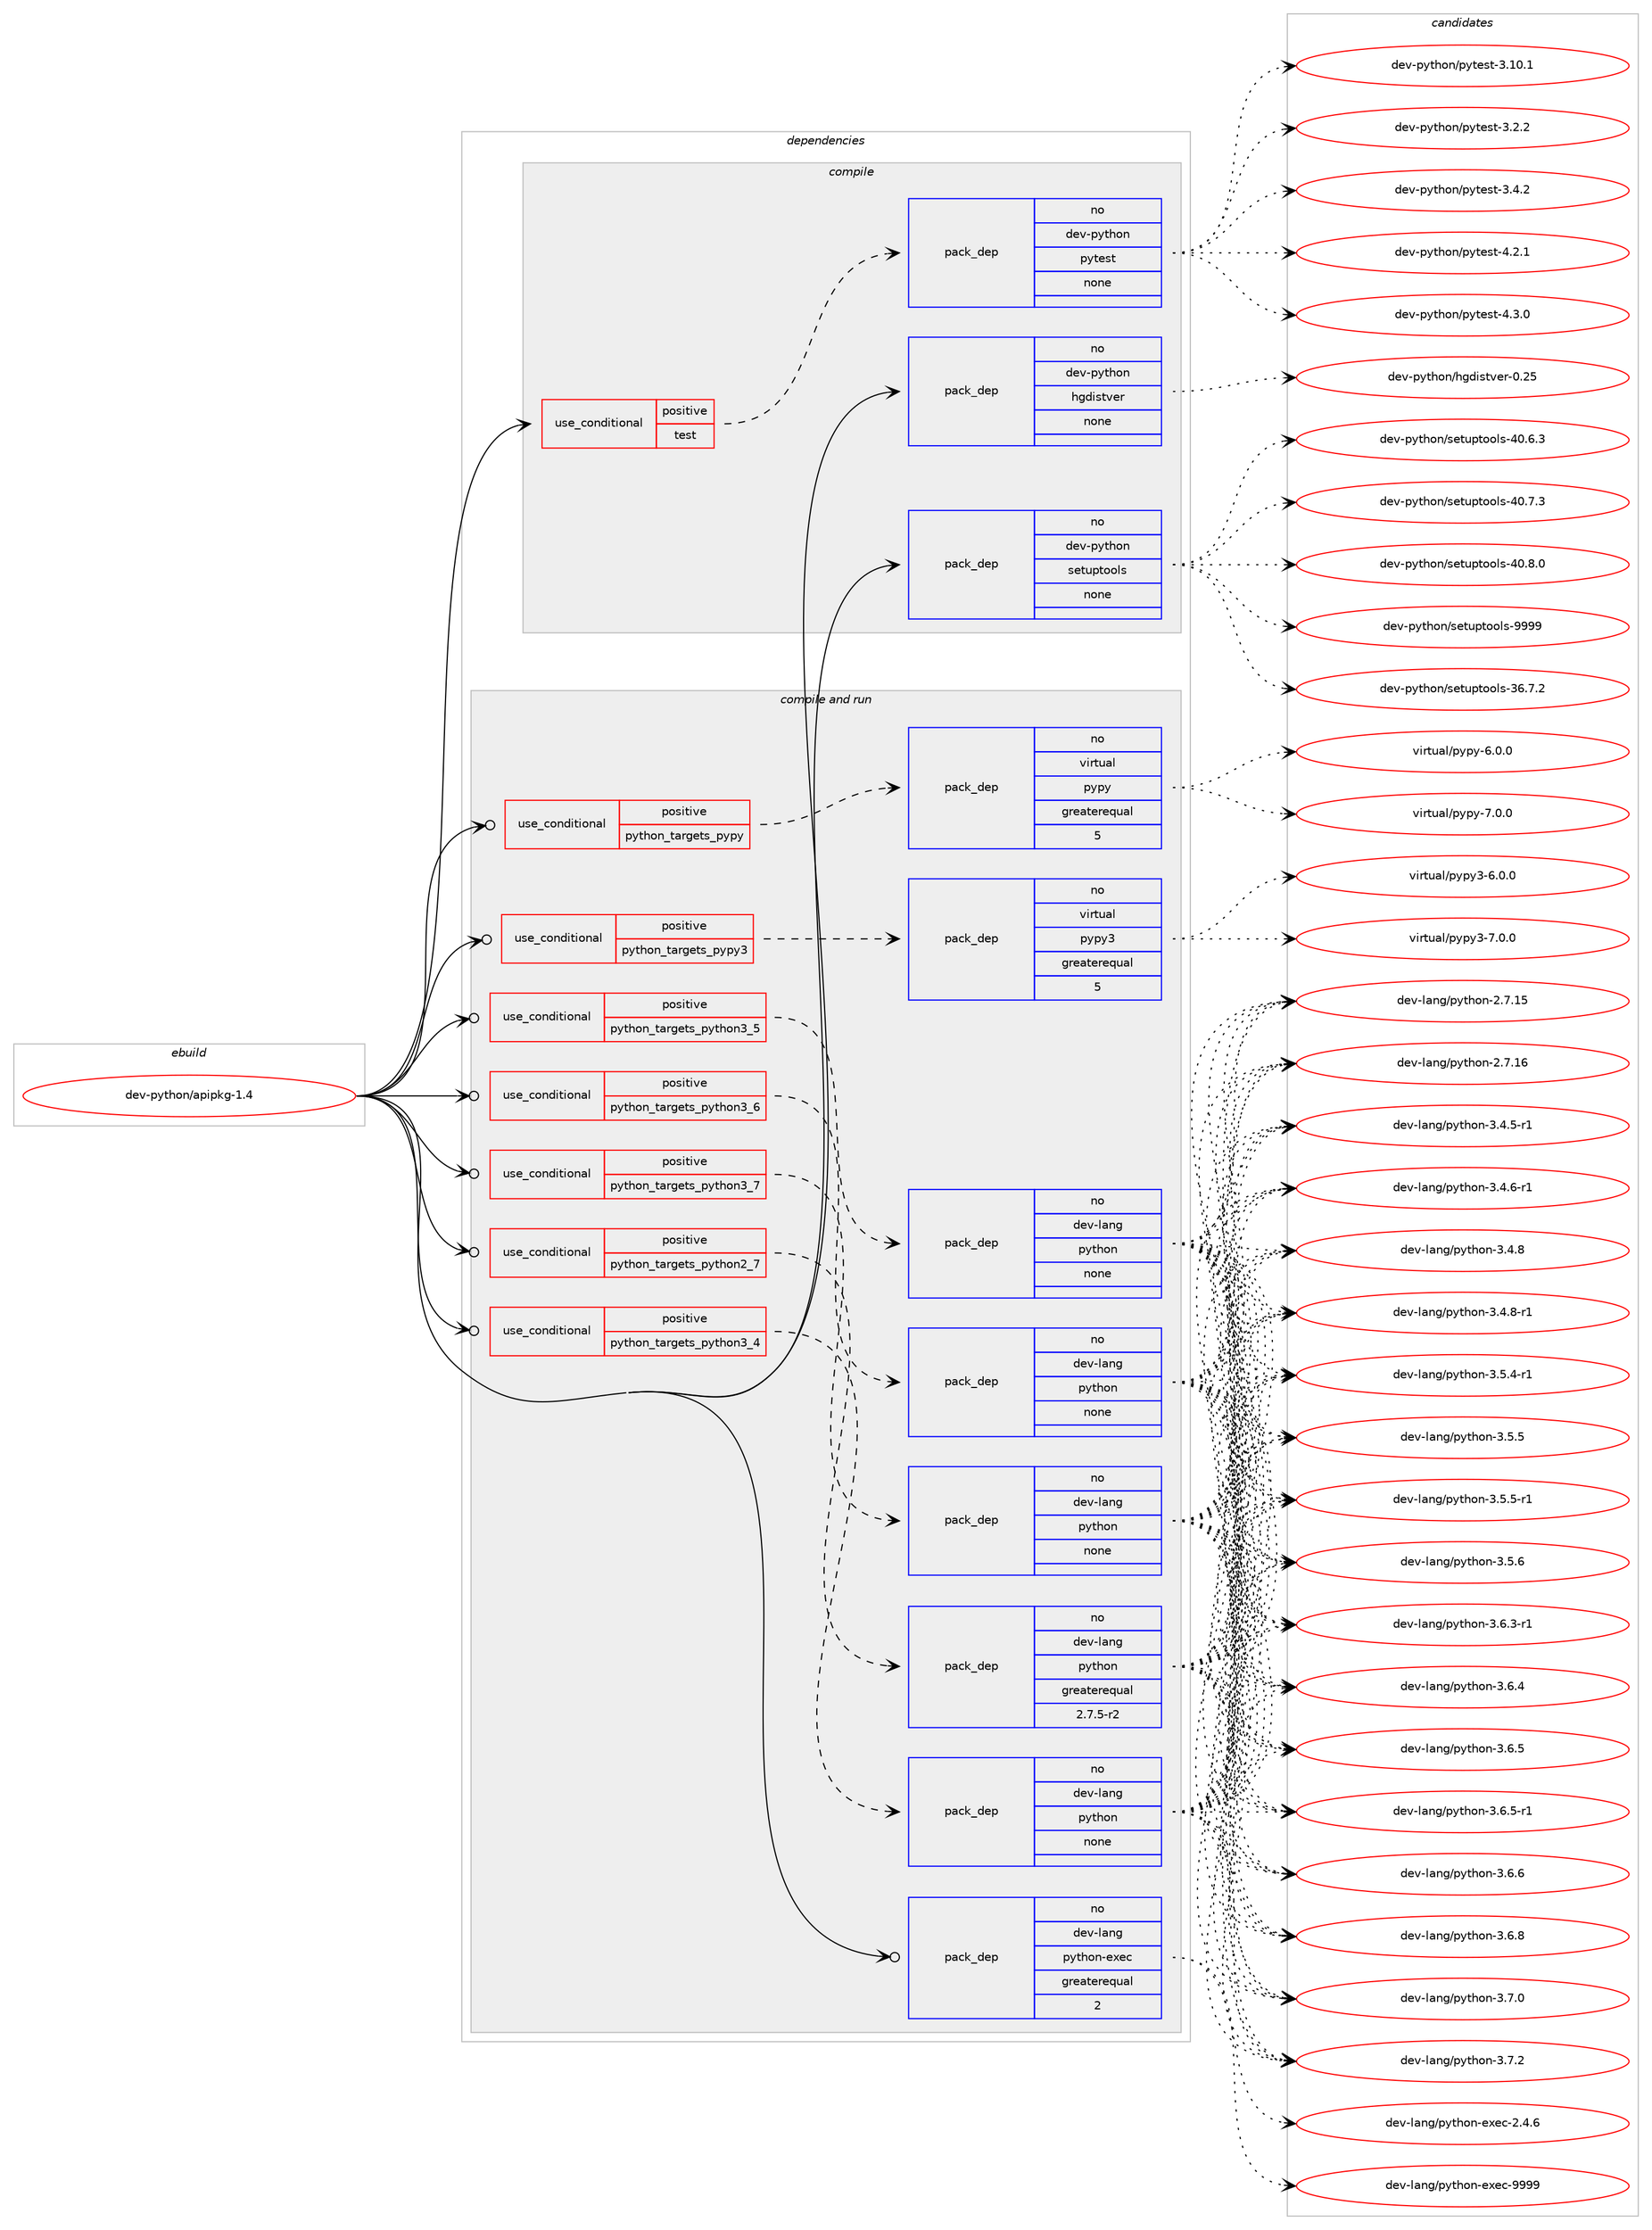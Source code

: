 digraph prolog {

# *************
# Graph options
# *************

newrank=true;
concentrate=true;
compound=true;
graph [rankdir=LR,fontname=Helvetica,fontsize=10,ranksep=1.5];#, ranksep=2.5, nodesep=0.2];
edge  [arrowhead=vee];
node  [fontname=Helvetica,fontsize=10];

# **********
# The ebuild
# **********

subgraph cluster_leftcol {
color=gray;
rank=same;
label=<<i>ebuild</i>>;
id [label="dev-python/apipkg-1.4", color=red, width=4, href="../dev-python/apipkg-1.4.svg"];
}

# ****************
# The dependencies
# ****************

subgraph cluster_midcol {
color=gray;
label=<<i>dependencies</i>>;
subgraph cluster_compile {
fillcolor="#eeeeee";
style=filled;
label=<<i>compile</i>>;
subgraph cond370847 {
dependency1398487 [label=<<TABLE BORDER="0" CELLBORDER="1" CELLSPACING="0" CELLPADDING="4"><TR><TD ROWSPAN="3" CELLPADDING="10">use_conditional</TD></TR><TR><TD>positive</TD></TR><TR><TD>test</TD></TR></TABLE>>, shape=none, color=red];
subgraph pack1004415 {
dependency1398488 [label=<<TABLE BORDER="0" CELLBORDER="1" CELLSPACING="0" CELLPADDING="4" WIDTH="220"><TR><TD ROWSPAN="6" CELLPADDING="30">pack_dep</TD></TR><TR><TD WIDTH="110">no</TD></TR><TR><TD>dev-python</TD></TR><TR><TD>pytest</TD></TR><TR><TD>none</TD></TR><TR><TD></TD></TR></TABLE>>, shape=none, color=blue];
}
dependency1398487:e -> dependency1398488:w [weight=20,style="dashed",arrowhead="vee"];
}
id:e -> dependency1398487:w [weight=20,style="solid",arrowhead="vee"];
subgraph pack1004416 {
dependency1398489 [label=<<TABLE BORDER="0" CELLBORDER="1" CELLSPACING="0" CELLPADDING="4" WIDTH="220"><TR><TD ROWSPAN="6" CELLPADDING="30">pack_dep</TD></TR><TR><TD WIDTH="110">no</TD></TR><TR><TD>dev-python</TD></TR><TR><TD>hgdistver</TD></TR><TR><TD>none</TD></TR><TR><TD></TD></TR></TABLE>>, shape=none, color=blue];
}
id:e -> dependency1398489:w [weight=20,style="solid",arrowhead="vee"];
subgraph pack1004417 {
dependency1398490 [label=<<TABLE BORDER="0" CELLBORDER="1" CELLSPACING="0" CELLPADDING="4" WIDTH="220"><TR><TD ROWSPAN="6" CELLPADDING="30">pack_dep</TD></TR><TR><TD WIDTH="110">no</TD></TR><TR><TD>dev-python</TD></TR><TR><TD>setuptools</TD></TR><TR><TD>none</TD></TR><TR><TD></TD></TR></TABLE>>, shape=none, color=blue];
}
id:e -> dependency1398490:w [weight=20,style="solid",arrowhead="vee"];
}
subgraph cluster_compileandrun {
fillcolor="#eeeeee";
style=filled;
label=<<i>compile and run</i>>;
subgraph cond370848 {
dependency1398491 [label=<<TABLE BORDER="0" CELLBORDER="1" CELLSPACING="0" CELLPADDING="4"><TR><TD ROWSPAN="3" CELLPADDING="10">use_conditional</TD></TR><TR><TD>positive</TD></TR><TR><TD>python_targets_pypy</TD></TR></TABLE>>, shape=none, color=red];
subgraph pack1004418 {
dependency1398492 [label=<<TABLE BORDER="0" CELLBORDER="1" CELLSPACING="0" CELLPADDING="4" WIDTH="220"><TR><TD ROWSPAN="6" CELLPADDING="30">pack_dep</TD></TR><TR><TD WIDTH="110">no</TD></TR><TR><TD>virtual</TD></TR><TR><TD>pypy</TD></TR><TR><TD>greaterequal</TD></TR><TR><TD>5</TD></TR></TABLE>>, shape=none, color=blue];
}
dependency1398491:e -> dependency1398492:w [weight=20,style="dashed",arrowhead="vee"];
}
id:e -> dependency1398491:w [weight=20,style="solid",arrowhead="odotvee"];
subgraph cond370849 {
dependency1398493 [label=<<TABLE BORDER="0" CELLBORDER="1" CELLSPACING="0" CELLPADDING="4"><TR><TD ROWSPAN="3" CELLPADDING="10">use_conditional</TD></TR><TR><TD>positive</TD></TR><TR><TD>python_targets_pypy3</TD></TR></TABLE>>, shape=none, color=red];
subgraph pack1004419 {
dependency1398494 [label=<<TABLE BORDER="0" CELLBORDER="1" CELLSPACING="0" CELLPADDING="4" WIDTH="220"><TR><TD ROWSPAN="6" CELLPADDING="30">pack_dep</TD></TR><TR><TD WIDTH="110">no</TD></TR><TR><TD>virtual</TD></TR><TR><TD>pypy3</TD></TR><TR><TD>greaterequal</TD></TR><TR><TD>5</TD></TR></TABLE>>, shape=none, color=blue];
}
dependency1398493:e -> dependency1398494:w [weight=20,style="dashed",arrowhead="vee"];
}
id:e -> dependency1398493:w [weight=20,style="solid",arrowhead="odotvee"];
subgraph cond370850 {
dependency1398495 [label=<<TABLE BORDER="0" CELLBORDER="1" CELLSPACING="0" CELLPADDING="4"><TR><TD ROWSPAN="3" CELLPADDING="10">use_conditional</TD></TR><TR><TD>positive</TD></TR><TR><TD>python_targets_python2_7</TD></TR></TABLE>>, shape=none, color=red];
subgraph pack1004420 {
dependency1398496 [label=<<TABLE BORDER="0" CELLBORDER="1" CELLSPACING="0" CELLPADDING="4" WIDTH="220"><TR><TD ROWSPAN="6" CELLPADDING="30">pack_dep</TD></TR><TR><TD WIDTH="110">no</TD></TR><TR><TD>dev-lang</TD></TR><TR><TD>python</TD></TR><TR><TD>greaterequal</TD></TR><TR><TD>2.7.5-r2</TD></TR></TABLE>>, shape=none, color=blue];
}
dependency1398495:e -> dependency1398496:w [weight=20,style="dashed",arrowhead="vee"];
}
id:e -> dependency1398495:w [weight=20,style="solid",arrowhead="odotvee"];
subgraph cond370851 {
dependency1398497 [label=<<TABLE BORDER="0" CELLBORDER="1" CELLSPACING="0" CELLPADDING="4"><TR><TD ROWSPAN="3" CELLPADDING="10">use_conditional</TD></TR><TR><TD>positive</TD></TR><TR><TD>python_targets_python3_4</TD></TR></TABLE>>, shape=none, color=red];
subgraph pack1004421 {
dependency1398498 [label=<<TABLE BORDER="0" CELLBORDER="1" CELLSPACING="0" CELLPADDING="4" WIDTH="220"><TR><TD ROWSPAN="6" CELLPADDING="30">pack_dep</TD></TR><TR><TD WIDTH="110">no</TD></TR><TR><TD>dev-lang</TD></TR><TR><TD>python</TD></TR><TR><TD>none</TD></TR><TR><TD></TD></TR></TABLE>>, shape=none, color=blue];
}
dependency1398497:e -> dependency1398498:w [weight=20,style="dashed",arrowhead="vee"];
}
id:e -> dependency1398497:w [weight=20,style="solid",arrowhead="odotvee"];
subgraph cond370852 {
dependency1398499 [label=<<TABLE BORDER="0" CELLBORDER="1" CELLSPACING="0" CELLPADDING="4"><TR><TD ROWSPAN="3" CELLPADDING="10">use_conditional</TD></TR><TR><TD>positive</TD></TR><TR><TD>python_targets_python3_5</TD></TR></TABLE>>, shape=none, color=red];
subgraph pack1004422 {
dependency1398500 [label=<<TABLE BORDER="0" CELLBORDER="1" CELLSPACING="0" CELLPADDING="4" WIDTH="220"><TR><TD ROWSPAN="6" CELLPADDING="30">pack_dep</TD></TR><TR><TD WIDTH="110">no</TD></TR><TR><TD>dev-lang</TD></TR><TR><TD>python</TD></TR><TR><TD>none</TD></TR><TR><TD></TD></TR></TABLE>>, shape=none, color=blue];
}
dependency1398499:e -> dependency1398500:w [weight=20,style="dashed",arrowhead="vee"];
}
id:e -> dependency1398499:w [weight=20,style="solid",arrowhead="odotvee"];
subgraph cond370853 {
dependency1398501 [label=<<TABLE BORDER="0" CELLBORDER="1" CELLSPACING="0" CELLPADDING="4"><TR><TD ROWSPAN="3" CELLPADDING="10">use_conditional</TD></TR><TR><TD>positive</TD></TR><TR><TD>python_targets_python3_6</TD></TR></TABLE>>, shape=none, color=red];
subgraph pack1004423 {
dependency1398502 [label=<<TABLE BORDER="0" CELLBORDER="1" CELLSPACING="0" CELLPADDING="4" WIDTH="220"><TR><TD ROWSPAN="6" CELLPADDING="30">pack_dep</TD></TR><TR><TD WIDTH="110">no</TD></TR><TR><TD>dev-lang</TD></TR><TR><TD>python</TD></TR><TR><TD>none</TD></TR><TR><TD></TD></TR></TABLE>>, shape=none, color=blue];
}
dependency1398501:e -> dependency1398502:w [weight=20,style="dashed",arrowhead="vee"];
}
id:e -> dependency1398501:w [weight=20,style="solid",arrowhead="odotvee"];
subgraph cond370854 {
dependency1398503 [label=<<TABLE BORDER="0" CELLBORDER="1" CELLSPACING="0" CELLPADDING="4"><TR><TD ROWSPAN="3" CELLPADDING="10">use_conditional</TD></TR><TR><TD>positive</TD></TR><TR><TD>python_targets_python3_7</TD></TR></TABLE>>, shape=none, color=red];
subgraph pack1004424 {
dependency1398504 [label=<<TABLE BORDER="0" CELLBORDER="1" CELLSPACING="0" CELLPADDING="4" WIDTH="220"><TR><TD ROWSPAN="6" CELLPADDING="30">pack_dep</TD></TR><TR><TD WIDTH="110">no</TD></TR><TR><TD>dev-lang</TD></TR><TR><TD>python</TD></TR><TR><TD>none</TD></TR><TR><TD></TD></TR></TABLE>>, shape=none, color=blue];
}
dependency1398503:e -> dependency1398504:w [weight=20,style="dashed",arrowhead="vee"];
}
id:e -> dependency1398503:w [weight=20,style="solid",arrowhead="odotvee"];
subgraph pack1004425 {
dependency1398505 [label=<<TABLE BORDER="0" CELLBORDER="1" CELLSPACING="0" CELLPADDING="4" WIDTH="220"><TR><TD ROWSPAN="6" CELLPADDING="30">pack_dep</TD></TR><TR><TD WIDTH="110">no</TD></TR><TR><TD>dev-lang</TD></TR><TR><TD>python-exec</TD></TR><TR><TD>greaterequal</TD></TR><TR><TD>2</TD></TR></TABLE>>, shape=none, color=blue];
}
id:e -> dependency1398505:w [weight=20,style="solid",arrowhead="odotvee"];
}
subgraph cluster_run {
fillcolor="#eeeeee";
style=filled;
label=<<i>run</i>>;
}
}

# **************
# The candidates
# **************

subgraph cluster_choices {
rank=same;
color=gray;
label=<<i>candidates</i>>;

subgraph choice1004415 {
color=black;
nodesep=1;
choice100101118451121211161041111104711212111610111511645514649484649 [label="dev-python/pytest-3.10.1", color=red, width=4,href="../dev-python/pytest-3.10.1.svg"];
choice1001011184511212111610411111047112121116101115116455146504650 [label="dev-python/pytest-3.2.2", color=red, width=4,href="../dev-python/pytest-3.2.2.svg"];
choice1001011184511212111610411111047112121116101115116455146524650 [label="dev-python/pytest-3.4.2", color=red, width=4,href="../dev-python/pytest-3.4.2.svg"];
choice1001011184511212111610411111047112121116101115116455246504649 [label="dev-python/pytest-4.2.1", color=red, width=4,href="../dev-python/pytest-4.2.1.svg"];
choice1001011184511212111610411111047112121116101115116455246514648 [label="dev-python/pytest-4.3.0", color=red, width=4,href="../dev-python/pytest-4.3.0.svg"];
dependency1398488:e -> choice100101118451121211161041111104711212111610111511645514649484649:w [style=dotted,weight="100"];
dependency1398488:e -> choice1001011184511212111610411111047112121116101115116455146504650:w [style=dotted,weight="100"];
dependency1398488:e -> choice1001011184511212111610411111047112121116101115116455146524650:w [style=dotted,weight="100"];
dependency1398488:e -> choice1001011184511212111610411111047112121116101115116455246504649:w [style=dotted,weight="100"];
dependency1398488:e -> choice1001011184511212111610411111047112121116101115116455246514648:w [style=dotted,weight="100"];
}
subgraph choice1004416 {
color=black;
nodesep=1;
choice10010111845112121116104111110471041031001051151161181011144548465053 [label="dev-python/hgdistver-0.25", color=red, width=4,href="../dev-python/hgdistver-0.25.svg"];
dependency1398489:e -> choice10010111845112121116104111110471041031001051151161181011144548465053:w [style=dotted,weight="100"];
}
subgraph choice1004417 {
color=black;
nodesep=1;
choice100101118451121211161041111104711510111611711211611111110811545515446554650 [label="dev-python/setuptools-36.7.2", color=red, width=4,href="../dev-python/setuptools-36.7.2.svg"];
choice100101118451121211161041111104711510111611711211611111110811545524846544651 [label="dev-python/setuptools-40.6.3", color=red, width=4,href="../dev-python/setuptools-40.6.3.svg"];
choice100101118451121211161041111104711510111611711211611111110811545524846554651 [label="dev-python/setuptools-40.7.3", color=red, width=4,href="../dev-python/setuptools-40.7.3.svg"];
choice100101118451121211161041111104711510111611711211611111110811545524846564648 [label="dev-python/setuptools-40.8.0", color=red, width=4,href="../dev-python/setuptools-40.8.0.svg"];
choice10010111845112121116104111110471151011161171121161111111081154557575757 [label="dev-python/setuptools-9999", color=red, width=4,href="../dev-python/setuptools-9999.svg"];
dependency1398490:e -> choice100101118451121211161041111104711510111611711211611111110811545515446554650:w [style=dotted,weight="100"];
dependency1398490:e -> choice100101118451121211161041111104711510111611711211611111110811545524846544651:w [style=dotted,weight="100"];
dependency1398490:e -> choice100101118451121211161041111104711510111611711211611111110811545524846554651:w [style=dotted,weight="100"];
dependency1398490:e -> choice100101118451121211161041111104711510111611711211611111110811545524846564648:w [style=dotted,weight="100"];
dependency1398490:e -> choice10010111845112121116104111110471151011161171121161111111081154557575757:w [style=dotted,weight="100"];
}
subgraph choice1004418 {
color=black;
nodesep=1;
choice1181051141161179710847112121112121455446484648 [label="virtual/pypy-6.0.0", color=red, width=4,href="../virtual/pypy-6.0.0.svg"];
choice1181051141161179710847112121112121455546484648 [label="virtual/pypy-7.0.0", color=red, width=4,href="../virtual/pypy-7.0.0.svg"];
dependency1398492:e -> choice1181051141161179710847112121112121455446484648:w [style=dotted,weight="100"];
dependency1398492:e -> choice1181051141161179710847112121112121455546484648:w [style=dotted,weight="100"];
}
subgraph choice1004419 {
color=black;
nodesep=1;
choice118105114116117971084711212111212151455446484648 [label="virtual/pypy3-6.0.0", color=red, width=4,href="../virtual/pypy3-6.0.0.svg"];
choice118105114116117971084711212111212151455546484648 [label="virtual/pypy3-7.0.0", color=red, width=4,href="../virtual/pypy3-7.0.0.svg"];
dependency1398494:e -> choice118105114116117971084711212111212151455446484648:w [style=dotted,weight="100"];
dependency1398494:e -> choice118105114116117971084711212111212151455546484648:w [style=dotted,weight="100"];
}
subgraph choice1004420 {
color=black;
nodesep=1;
choice10010111845108971101034711212111610411111045504655464953 [label="dev-lang/python-2.7.15", color=red, width=4,href="../dev-lang/python-2.7.15.svg"];
choice10010111845108971101034711212111610411111045504655464954 [label="dev-lang/python-2.7.16", color=red, width=4,href="../dev-lang/python-2.7.16.svg"];
choice1001011184510897110103471121211161041111104551465246534511449 [label="dev-lang/python-3.4.5-r1", color=red, width=4,href="../dev-lang/python-3.4.5-r1.svg"];
choice1001011184510897110103471121211161041111104551465246544511449 [label="dev-lang/python-3.4.6-r1", color=red, width=4,href="../dev-lang/python-3.4.6-r1.svg"];
choice100101118451089711010347112121116104111110455146524656 [label="dev-lang/python-3.4.8", color=red, width=4,href="../dev-lang/python-3.4.8.svg"];
choice1001011184510897110103471121211161041111104551465246564511449 [label="dev-lang/python-3.4.8-r1", color=red, width=4,href="../dev-lang/python-3.4.8-r1.svg"];
choice1001011184510897110103471121211161041111104551465346524511449 [label="dev-lang/python-3.5.4-r1", color=red, width=4,href="../dev-lang/python-3.5.4-r1.svg"];
choice100101118451089711010347112121116104111110455146534653 [label="dev-lang/python-3.5.5", color=red, width=4,href="../dev-lang/python-3.5.5.svg"];
choice1001011184510897110103471121211161041111104551465346534511449 [label="dev-lang/python-3.5.5-r1", color=red, width=4,href="../dev-lang/python-3.5.5-r1.svg"];
choice100101118451089711010347112121116104111110455146534654 [label="dev-lang/python-3.5.6", color=red, width=4,href="../dev-lang/python-3.5.6.svg"];
choice1001011184510897110103471121211161041111104551465446514511449 [label="dev-lang/python-3.6.3-r1", color=red, width=4,href="../dev-lang/python-3.6.3-r1.svg"];
choice100101118451089711010347112121116104111110455146544652 [label="dev-lang/python-3.6.4", color=red, width=4,href="../dev-lang/python-3.6.4.svg"];
choice100101118451089711010347112121116104111110455146544653 [label="dev-lang/python-3.6.5", color=red, width=4,href="../dev-lang/python-3.6.5.svg"];
choice1001011184510897110103471121211161041111104551465446534511449 [label="dev-lang/python-3.6.5-r1", color=red, width=4,href="../dev-lang/python-3.6.5-r1.svg"];
choice100101118451089711010347112121116104111110455146544654 [label="dev-lang/python-3.6.6", color=red, width=4,href="../dev-lang/python-3.6.6.svg"];
choice100101118451089711010347112121116104111110455146544656 [label="dev-lang/python-3.6.8", color=red, width=4,href="../dev-lang/python-3.6.8.svg"];
choice100101118451089711010347112121116104111110455146554648 [label="dev-lang/python-3.7.0", color=red, width=4,href="../dev-lang/python-3.7.0.svg"];
choice100101118451089711010347112121116104111110455146554650 [label="dev-lang/python-3.7.2", color=red, width=4,href="../dev-lang/python-3.7.2.svg"];
dependency1398496:e -> choice10010111845108971101034711212111610411111045504655464953:w [style=dotted,weight="100"];
dependency1398496:e -> choice10010111845108971101034711212111610411111045504655464954:w [style=dotted,weight="100"];
dependency1398496:e -> choice1001011184510897110103471121211161041111104551465246534511449:w [style=dotted,weight="100"];
dependency1398496:e -> choice1001011184510897110103471121211161041111104551465246544511449:w [style=dotted,weight="100"];
dependency1398496:e -> choice100101118451089711010347112121116104111110455146524656:w [style=dotted,weight="100"];
dependency1398496:e -> choice1001011184510897110103471121211161041111104551465246564511449:w [style=dotted,weight="100"];
dependency1398496:e -> choice1001011184510897110103471121211161041111104551465346524511449:w [style=dotted,weight="100"];
dependency1398496:e -> choice100101118451089711010347112121116104111110455146534653:w [style=dotted,weight="100"];
dependency1398496:e -> choice1001011184510897110103471121211161041111104551465346534511449:w [style=dotted,weight="100"];
dependency1398496:e -> choice100101118451089711010347112121116104111110455146534654:w [style=dotted,weight="100"];
dependency1398496:e -> choice1001011184510897110103471121211161041111104551465446514511449:w [style=dotted,weight="100"];
dependency1398496:e -> choice100101118451089711010347112121116104111110455146544652:w [style=dotted,weight="100"];
dependency1398496:e -> choice100101118451089711010347112121116104111110455146544653:w [style=dotted,weight="100"];
dependency1398496:e -> choice1001011184510897110103471121211161041111104551465446534511449:w [style=dotted,weight="100"];
dependency1398496:e -> choice100101118451089711010347112121116104111110455146544654:w [style=dotted,weight="100"];
dependency1398496:e -> choice100101118451089711010347112121116104111110455146544656:w [style=dotted,weight="100"];
dependency1398496:e -> choice100101118451089711010347112121116104111110455146554648:w [style=dotted,weight="100"];
dependency1398496:e -> choice100101118451089711010347112121116104111110455146554650:w [style=dotted,weight="100"];
}
subgraph choice1004421 {
color=black;
nodesep=1;
choice10010111845108971101034711212111610411111045504655464953 [label="dev-lang/python-2.7.15", color=red, width=4,href="../dev-lang/python-2.7.15.svg"];
choice10010111845108971101034711212111610411111045504655464954 [label="dev-lang/python-2.7.16", color=red, width=4,href="../dev-lang/python-2.7.16.svg"];
choice1001011184510897110103471121211161041111104551465246534511449 [label="dev-lang/python-3.4.5-r1", color=red, width=4,href="../dev-lang/python-3.4.5-r1.svg"];
choice1001011184510897110103471121211161041111104551465246544511449 [label="dev-lang/python-3.4.6-r1", color=red, width=4,href="../dev-lang/python-3.4.6-r1.svg"];
choice100101118451089711010347112121116104111110455146524656 [label="dev-lang/python-3.4.8", color=red, width=4,href="../dev-lang/python-3.4.8.svg"];
choice1001011184510897110103471121211161041111104551465246564511449 [label="dev-lang/python-3.4.8-r1", color=red, width=4,href="../dev-lang/python-3.4.8-r1.svg"];
choice1001011184510897110103471121211161041111104551465346524511449 [label="dev-lang/python-3.5.4-r1", color=red, width=4,href="../dev-lang/python-3.5.4-r1.svg"];
choice100101118451089711010347112121116104111110455146534653 [label="dev-lang/python-3.5.5", color=red, width=4,href="../dev-lang/python-3.5.5.svg"];
choice1001011184510897110103471121211161041111104551465346534511449 [label="dev-lang/python-3.5.5-r1", color=red, width=4,href="../dev-lang/python-3.5.5-r1.svg"];
choice100101118451089711010347112121116104111110455146534654 [label="dev-lang/python-3.5.6", color=red, width=4,href="../dev-lang/python-3.5.6.svg"];
choice1001011184510897110103471121211161041111104551465446514511449 [label="dev-lang/python-3.6.3-r1", color=red, width=4,href="../dev-lang/python-3.6.3-r1.svg"];
choice100101118451089711010347112121116104111110455146544652 [label="dev-lang/python-3.6.4", color=red, width=4,href="../dev-lang/python-3.6.4.svg"];
choice100101118451089711010347112121116104111110455146544653 [label="dev-lang/python-3.6.5", color=red, width=4,href="../dev-lang/python-3.6.5.svg"];
choice1001011184510897110103471121211161041111104551465446534511449 [label="dev-lang/python-3.6.5-r1", color=red, width=4,href="../dev-lang/python-3.6.5-r1.svg"];
choice100101118451089711010347112121116104111110455146544654 [label="dev-lang/python-3.6.6", color=red, width=4,href="../dev-lang/python-3.6.6.svg"];
choice100101118451089711010347112121116104111110455146544656 [label="dev-lang/python-3.6.8", color=red, width=4,href="../dev-lang/python-3.6.8.svg"];
choice100101118451089711010347112121116104111110455146554648 [label="dev-lang/python-3.7.0", color=red, width=4,href="../dev-lang/python-3.7.0.svg"];
choice100101118451089711010347112121116104111110455146554650 [label="dev-lang/python-3.7.2", color=red, width=4,href="../dev-lang/python-3.7.2.svg"];
dependency1398498:e -> choice10010111845108971101034711212111610411111045504655464953:w [style=dotted,weight="100"];
dependency1398498:e -> choice10010111845108971101034711212111610411111045504655464954:w [style=dotted,weight="100"];
dependency1398498:e -> choice1001011184510897110103471121211161041111104551465246534511449:w [style=dotted,weight="100"];
dependency1398498:e -> choice1001011184510897110103471121211161041111104551465246544511449:w [style=dotted,weight="100"];
dependency1398498:e -> choice100101118451089711010347112121116104111110455146524656:w [style=dotted,weight="100"];
dependency1398498:e -> choice1001011184510897110103471121211161041111104551465246564511449:w [style=dotted,weight="100"];
dependency1398498:e -> choice1001011184510897110103471121211161041111104551465346524511449:w [style=dotted,weight="100"];
dependency1398498:e -> choice100101118451089711010347112121116104111110455146534653:w [style=dotted,weight="100"];
dependency1398498:e -> choice1001011184510897110103471121211161041111104551465346534511449:w [style=dotted,weight="100"];
dependency1398498:e -> choice100101118451089711010347112121116104111110455146534654:w [style=dotted,weight="100"];
dependency1398498:e -> choice1001011184510897110103471121211161041111104551465446514511449:w [style=dotted,weight="100"];
dependency1398498:e -> choice100101118451089711010347112121116104111110455146544652:w [style=dotted,weight="100"];
dependency1398498:e -> choice100101118451089711010347112121116104111110455146544653:w [style=dotted,weight="100"];
dependency1398498:e -> choice1001011184510897110103471121211161041111104551465446534511449:w [style=dotted,weight="100"];
dependency1398498:e -> choice100101118451089711010347112121116104111110455146544654:w [style=dotted,weight="100"];
dependency1398498:e -> choice100101118451089711010347112121116104111110455146544656:w [style=dotted,weight="100"];
dependency1398498:e -> choice100101118451089711010347112121116104111110455146554648:w [style=dotted,weight="100"];
dependency1398498:e -> choice100101118451089711010347112121116104111110455146554650:w [style=dotted,weight="100"];
}
subgraph choice1004422 {
color=black;
nodesep=1;
choice10010111845108971101034711212111610411111045504655464953 [label="dev-lang/python-2.7.15", color=red, width=4,href="../dev-lang/python-2.7.15.svg"];
choice10010111845108971101034711212111610411111045504655464954 [label="dev-lang/python-2.7.16", color=red, width=4,href="../dev-lang/python-2.7.16.svg"];
choice1001011184510897110103471121211161041111104551465246534511449 [label="dev-lang/python-3.4.5-r1", color=red, width=4,href="../dev-lang/python-3.4.5-r1.svg"];
choice1001011184510897110103471121211161041111104551465246544511449 [label="dev-lang/python-3.4.6-r1", color=red, width=4,href="../dev-lang/python-3.4.6-r1.svg"];
choice100101118451089711010347112121116104111110455146524656 [label="dev-lang/python-3.4.8", color=red, width=4,href="../dev-lang/python-3.4.8.svg"];
choice1001011184510897110103471121211161041111104551465246564511449 [label="dev-lang/python-3.4.8-r1", color=red, width=4,href="../dev-lang/python-3.4.8-r1.svg"];
choice1001011184510897110103471121211161041111104551465346524511449 [label="dev-lang/python-3.5.4-r1", color=red, width=4,href="../dev-lang/python-3.5.4-r1.svg"];
choice100101118451089711010347112121116104111110455146534653 [label="dev-lang/python-3.5.5", color=red, width=4,href="../dev-lang/python-3.5.5.svg"];
choice1001011184510897110103471121211161041111104551465346534511449 [label="dev-lang/python-3.5.5-r1", color=red, width=4,href="../dev-lang/python-3.5.5-r1.svg"];
choice100101118451089711010347112121116104111110455146534654 [label="dev-lang/python-3.5.6", color=red, width=4,href="../dev-lang/python-3.5.6.svg"];
choice1001011184510897110103471121211161041111104551465446514511449 [label="dev-lang/python-3.6.3-r1", color=red, width=4,href="../dev-lang/python-3.6.3-r1.svg"];
choice100101118451089711010347112121116104111110455146544652 [label="dev-lang/python-3.6.4", color=red, width=4,href="../dev-lang/python-3.6.4.svg"];
choice100101118451089711010347112121116104111110455146544653 [label="dev-lang/python-3.6.5", color=red, width=4,href="../dev-lang/python-3.6.5.svg"];
choice1001011184510897110103471121211161041111104551465446534511449 [label="dev-lang/python-3.6.5-r1", color=red, width=4,href="../dev-lang/python-3.6.5-r1.svg"];
choice100101118451089711010347112121116104111110455146544654 [label="dev-lang/python-3.6.6", color=red, width=4,href="../dev-lang/python-3.6.6.svg"];
choice100101118451089711010347112121116104111110455146544656 [label="dev-lang/python-3.6.8", color=red, width=4,href="../dev-lang/python-3.6.8.svg"];
choice100101118451089711010347112121116104111110455146554648 [label="dev-lang/python-3.7.0", color=red, width=4,href="../dev-lang/python-3.7.0.svg"];
choice100101118451089711010347112121116104111110455146554650 [label="dev-lang/python-3.7.2", color=red, width=4,href="../dev-lang/python-3.7.2.svg"];
dependency1398500:e -> choice10010111845108971101034711212111610411111045504655464953:w [style=dotted,weight="100"];
dependency1398500:e -> choice10010111845108971101034711212111610411111045504655464954:w [style=dotted,weight="100"];
dependency1398500:e -> choice1001011184510897110103471121211161041111104551465246534511449:w [style=dotted,weight="100"];
dependency1398500:e -> choice1001011184510897110103471121211161041111104551465246544511449:w [style=dotted,weight="100"];
dependency1398500:e -> choice100101118451089711010347112121116104111110455146524656:w [style=dotted,weight="100"];
dependency1398500:e -> choice1001011184510897110103471121211161041111104551465246564511449:w [style=dotted,weight="100"];
dependency1398500:e -> choice1001011184510897110103471121211161041111104551465346524511449:w [style=dotted,weight="100"];
dependency1398500:e -> choice100101118451089711010347112121116104111110455146534653:w [style=dotted,weight="100"];
dependency1398500:e -> choice1001011184510897110103471121211161041111104551465346534511449:w [style=dotted,weight="100"];
dependency1398500:e -> choice100101118451089711010347112121116104111110455146534654:w [style=dotted,weight="100"];
dependency1398500:e -> choice1001011184510897110103471121211161041111104551465446514511449:w [style=dotted,weight="100"];
dependency1398500:e -> choice100101118451089711010347112121116104111110455146544652:w [style=dotted,weight="100"];
dependency1398500:e -> choice100101118451089711010347112121116104111110455146544653:w [style=dotted,weight="100"];
dependency1398500:e -> choice1001011184510897110103471121211161041111104551465446534511449:w [style=dotted,weight="100"];
dependency1398500:e -> choice100101118451089711010347112121116104111110455146544654:w [style=dotted,weight="100"];
dependency1398500:e -> choice100101118451089711010347112121116104111110455146544656:w [style=dotted,weight="100"];
dependency1398500:e -> choice100101118451089711010347112121116104111110455146554648:w [style=dotted,weight="100"];
dependency1398500:e -> choice100101118451089711010347112121116104111110455146554650:w [style=dotted,weight="100"];
}
subgraph choice1004423 {
color=black;
nodesep=1;
choice10010111845108971101034711212111610411111045504655464953 [label="dev-lang/python-2.7.15", color=red, width=4,href="../dev-lang/python-2.7.15.svg"];
choice10010111845108971101034711212111610411111045504655464954 [label="dev-lang/python-2.7.16", color=red, width=4,href="../dev-lang/python-2.7.16.svg"];
choice1001011184510897110103471121211161041111104551465246534511449 [label="dev-lang/python-3.4.5-r1", color=red, width=4,href="../dev-lang/python-3.4.5-r1.svg"];
choice1001011184510897110103471121211161041111104551465246544511449 [label="dev-lang/python-3.4.6-r1", color=red, width=4,href="../dev-lang/python-3.4.6-r1.svg"];
choice100101118451089711010347112121116104111110455146524656 [label="dev-lang/python-3.4.8", color=red, width=4,href="../dev-lang/python-3.4.8.svg"];
choice1001011184510897110103471121211161041111104551465246564511449 [label="dev-lang/python-3.4.8-r1", color=red, width=4,href="../dev-lang/python-3.4.8-r1.svg"];
choice1001011184510897110103471121211161041111104551465346524511449 [label="dev-lang/python-3.5.4-r1", color=red, width=4,href="../dev-lang/python-3.5.4-r1.svg"];
choice100101118451089711010347112121116104111110455146534653 [label="dev-lang/python-3.5.5", color=red, width=4,href="../dev-lang/python-3.5.5.svg"];
choice1001011184510897110103471121211161041111104551465346534511449 [label="dev-lang/python-3.5.5-r1", color=red, width=4,href="../dev-lang/python-3.5.5-r1.svg"];
choice100101118451089711010347112121116104111110455146534654 [label="dev-lang/python-3.5.6", color=red, width=4,href="../dev-lang/python-3.5.6.svg"];
choice1001011184510897110103471121211161041111104551465446514511449 [label="dev-lang/python-3.6.3-r1", color=red, width=4,href="../dev-lang/python-3.6.3-r1.svg"];
choice100101118451089711010347112121116104111110455146544652 [label="dev-lang/python-3.6.4", color=red, width=4,href="../dev-lang/python-3.6.4.svg"];
choice100101118451089711010347112121116104111110455146544653 [label="dev-lang/python-3.6.5", color=red, width=4,href="../dev-lang/python-3.6.5.svg"];
choice1001011184510897110103471121211161041111104551465446534511449 [label="dev-lang/python-3.6.5-r1", color=red, width=4,href="../dev-lang/python-3.6.5-r1.svg"];
choice100101118451089711010347112121116104111110455146544654 [label="dev-lang/python-3.6.6", color=red, width=4,href="../dev-lang/python-3.6.6.svg"];
choice100101118451089711010347112121116104111110455146544656 [label="dev-lang/python-3.6.8", color=red, width=4,href="../dev-lang/python-3.6.8.svg"];
choice100101118451089711010347112121116104111110455146554648 [label="dev-lang/python-3.7.0", color=red, width=4,href="../dev-lang/python-3.7.0.svg"];
choice100101118451089711010347112121116104111110455146554650 [label="dev-lang/python-3.7.2", color=red, width=4,href="../dev-lang/python-3.7.2.svg"];
dependency1398502:e -> choice10010111845108971101034711212111610411111045504655464953:w [style=dotted,weight="100"];
dependency1398502:e -> choice10010111845108971101034711212111610411111045504655464954:w [style=dotted,weight="100"];
dependency1398502:e -> choice1001011184510897110103471121211161041111104551465246534511449:w [style=dotted,weight="100"];
dependency1398502:e -> choice1001011184510897110103471121211161041111104551465246544511449:w [style=dotted,weight="100"];
dependency1398502:e -> choice100101118451089711010347112121116104111110455146524656:w [style=dotted,weight="100"];
dependency1398502:e -> choice1001011184510897110103471121211161041111104551465246564511449:w [style=dotted,weight="100"];
dependency1398502:e -> choice1001011184510897110103471121211161041111104551465346524511449:w [style=dotted,weight="100"];
dependency1398502:e -> choice100101118451089711010347112121116104111110455146534653:w [style=dotted,weight="100"];
dependency1398502:e -> choice1001011184510897110103471121211161041111104551465346534511449:w [style=dotted,weight="100"];
dependency1398502:e -> choice100101118451089711010347112121116104111110455146534654:w [style=dotted,weight="100"];
dependency1398502:e -> choice1001011184510897110103471121211161041111104551465446514511449:w [style=dotted,weight="100"];
dependency1398502:e -> choice100101118451089711010347112121116104111110455146544652:w [style=dotted,weight="100"];
dependency1398502:e -> choice100101118451089711010347112121116104111110455146544653:w [style=dotted,weight="100"];
dependency1398502:e -> choice1001011184510897110103471121211161041111104551465446534511449:w [style=dotted,weight="100"];
dependency1398502:e -> choice100101118451089711010347112121116104111110455146544654:w [style=dotted,weight="100"];
dependency1398502:e -> choice100101118451089711010347112121116104111110455146544656:w [style=dotted,weight="100"];
dependency1398502:e -> choice100101118451089711010347112121116104111110455146554648:w [style=dotted,weight="100"];
dependency1398502:e -> choice100101118451089711010347112121116104111110455146554650:w [style=dotted,weight="100"];
}
subgraph choice1004424 {
color=black;
nodesep=1;
choice10010111845108971101034711212111610411111045504655464953 [label="dev-lang/python-2.7.15", color=red, width=4,href="../dev-lang/python-2.7.15.svg"];
choice10010111845108971101034711212111610411111045504655464954 [label="dev-lang/python-2.7.16", color=red, width=4,href="../dev-lang/python-2.7.16.svg"];
choice1001011184510897110103471121211161041111104551465246534511449 [label="dev-lang/python-3.4.5-r1", color=red, width=4,href="../dev-lang/python-3.4.5-r1.svg"];
choice1001011184510897110103471121211161041111104551465246544511449 [label="dev-lang/python-3.4.6-r1", color=red, width=4,href="../dev-lang/python-3.4.6-r1.svg"];
choice100101118451089711010347112121116104111110455146524656 [label="dev-lang/python-3.4.8", color=red, width=4,href="../dev-lang/python-3.4.8.svg"];
choice1001011184510897110103471121211161041111104551465246564511449 [label="dev-lang/python-3.4.8-r1", color=red, width=4,href="../dev-lang/python-3.4.8-r1.svg"];
choice1001011184510897110103471121211161041111104551465346524511449 [label="dev-lang/python-3.5.4-r1", color=red, width=4,href="../dev-lang/python-3.5.4-r1.svg"];
choice100101118451089711010347112121116104111110455146534653 [label="dev-lang/python-3.5.5", color=red, width=4,href="../dev-lang/python-3.5.5.svg"];
choice1001011184510897110103471121211161041111104551465346534511449 [label="dev-lang/python-3.5.5-r1", color=red, width=4,href="../dev-lang/python-3.5.5-r1.svg"];
choice100101118451089711010347112121116104111110455146534654 [label="dev-lang/python-3.5.6", color=red, width=4,href="../dev-lang/python-3.5.6.svg"];
choice1001011184510897110103471121211161041111104551465446514511449 [label="dev-lang/python-3.6.3-r1", color=red, width=4,href="../dev-lang/python-3.6.3-r1.svg"];
choice100101118451089711010347112121116104111110455146544652 [label="dev-lang/python-3.6.4", color=red, width=4,href="../dev-lang/python-3.6.4.svg"];
choice100101118451089711010347112121116104111110455146544653 [label="dev-lang/python-3.6.5", color=red, width=4,href="../dev-lang/python-3.6.5.svg"];
choice1001011184510897110103471121211161041111104551465446534511449 [label="dev-lang/python-3.6.5-r1", color=red, width=4,href="../dev-lang/python-3.6.5-r1.svg"];
choice100101118451089711010347112121116104111110455146544654 [label="dev-lang/python-3.6.6", color=red, width=4,href="../dev-lang/python-3.6.6.svg"];
choice100101118451089711010347112121116104111110455146544656 [label="dev-lang/python-3.6.8", color=red, width=4,href="../dev-lang/python-3.6.8.svg"];
choice100101118451089711010347112121116104111110455146554648 [label="dev-lang/python-3.7.0", color=red, width=4,href="../dev-lang/python-3.7.0.svg"];
choice100101118451089711010347112121116104111110455146554650 [label="dev-lang/python-3.7.2", color=red, width=4,href="../dev-lang/python-3.7.2.svg"];
dependency1398504:e -> choice10010111845108971101034711212111610411111045504655464953:w [style=dotted,weight="100"];
dependency1398504:e -> choice10010111845108971101034711212111610411111045504655464954:w [style=dotted,weight="100"];
dependency1398504:e -> choice1001011184510897110103471121211161041111104551465246534511449:w [style=dotted,weight="100"];
dependency1398504:e -> choice1001011184510897110103471121211161041111104551465246544511449:w [style=dotted,weight="100"];
dependency1398504:e -> choice100101118451089711010347112121116104111110455146524656:w [style=dotted,weight="100"];
dependency1398504:e -> choice1001011184510897110103471121211161041111104551465246564511449:w [style=dotted,weight="100"];
dependency1398504:e -> choice1001011184510897110103471121211161041111104551465346524511449:w [style=dotted,weight="100"];
dependency1398504:e -> choice100101118451089711010347112121116104111110455146534653:w [style=dotted,weight="100"];
dependency1398504:e -> choice1001011184510897110103471121211161041111104551465346534511449:w [style=dotted,weight="100"];
dependency1398504:e -> choice100101118451089711010347112121116104111110455146534654:w [style=dotted,weight="100"];
dependency1398504:e -> choice1001011184510897110103471121211161041111104551465446514511449:w [style=dotted,weight="100"];
dependency1398504:e -> choice100101118451089711010347112121116104111110455146544652:w [style=dotted,weight="100"];
dependency1398504:e -> choice100101118451089711010347112121116104111110455146544653:w [style=dotted,weight="100"];
dependency1398504:e -> choice1001011184510897110103471121211161041111104551465446534511449:w [style=dotted,weight="100"];
dependency1398504:e -> choice100101118451089711010347112121116104111110455146544654:w [style=dotted,weight="100"];
dependency1398504:e -> choice100101118451089711010347112121116104111110455146544656:w [style=dotted,weight="100"];
dependency1398504:e -> choice100101118451089711010347112121116104111110455146554648:w [style=dotted,weight="100"];
dependency1398504:e -> choice100101118451089711010347112121116104111110455146554650:w [style=dotted,weight="100"];
}
subgraph choice1004425 {
color=black;
nodesep=1;
choice1001011184510897110103471121211161041111104510112010199455046524654 [label="dev-lang/python-exec-2.4.6", color=red, width=4,href="../dev-lang/python-exec-2.4.6.svg"];
choice10010111845108971101034711212111610411111045101120101994557575757 [label="dev-lang/python-exec-9999", color=red, width=4,href="../dev-lang/python-exec-9999.svg"];
dependency1398505:e -> choice1001011184510897110103471121211161041111104510112010199455046524654:w [style=dotted,weight="100"];
dependency1398505:e -> choice10010111845108971101034711212111610411111045101120101994557575757:w [style=dotted,weight="100"];
}
}

}
